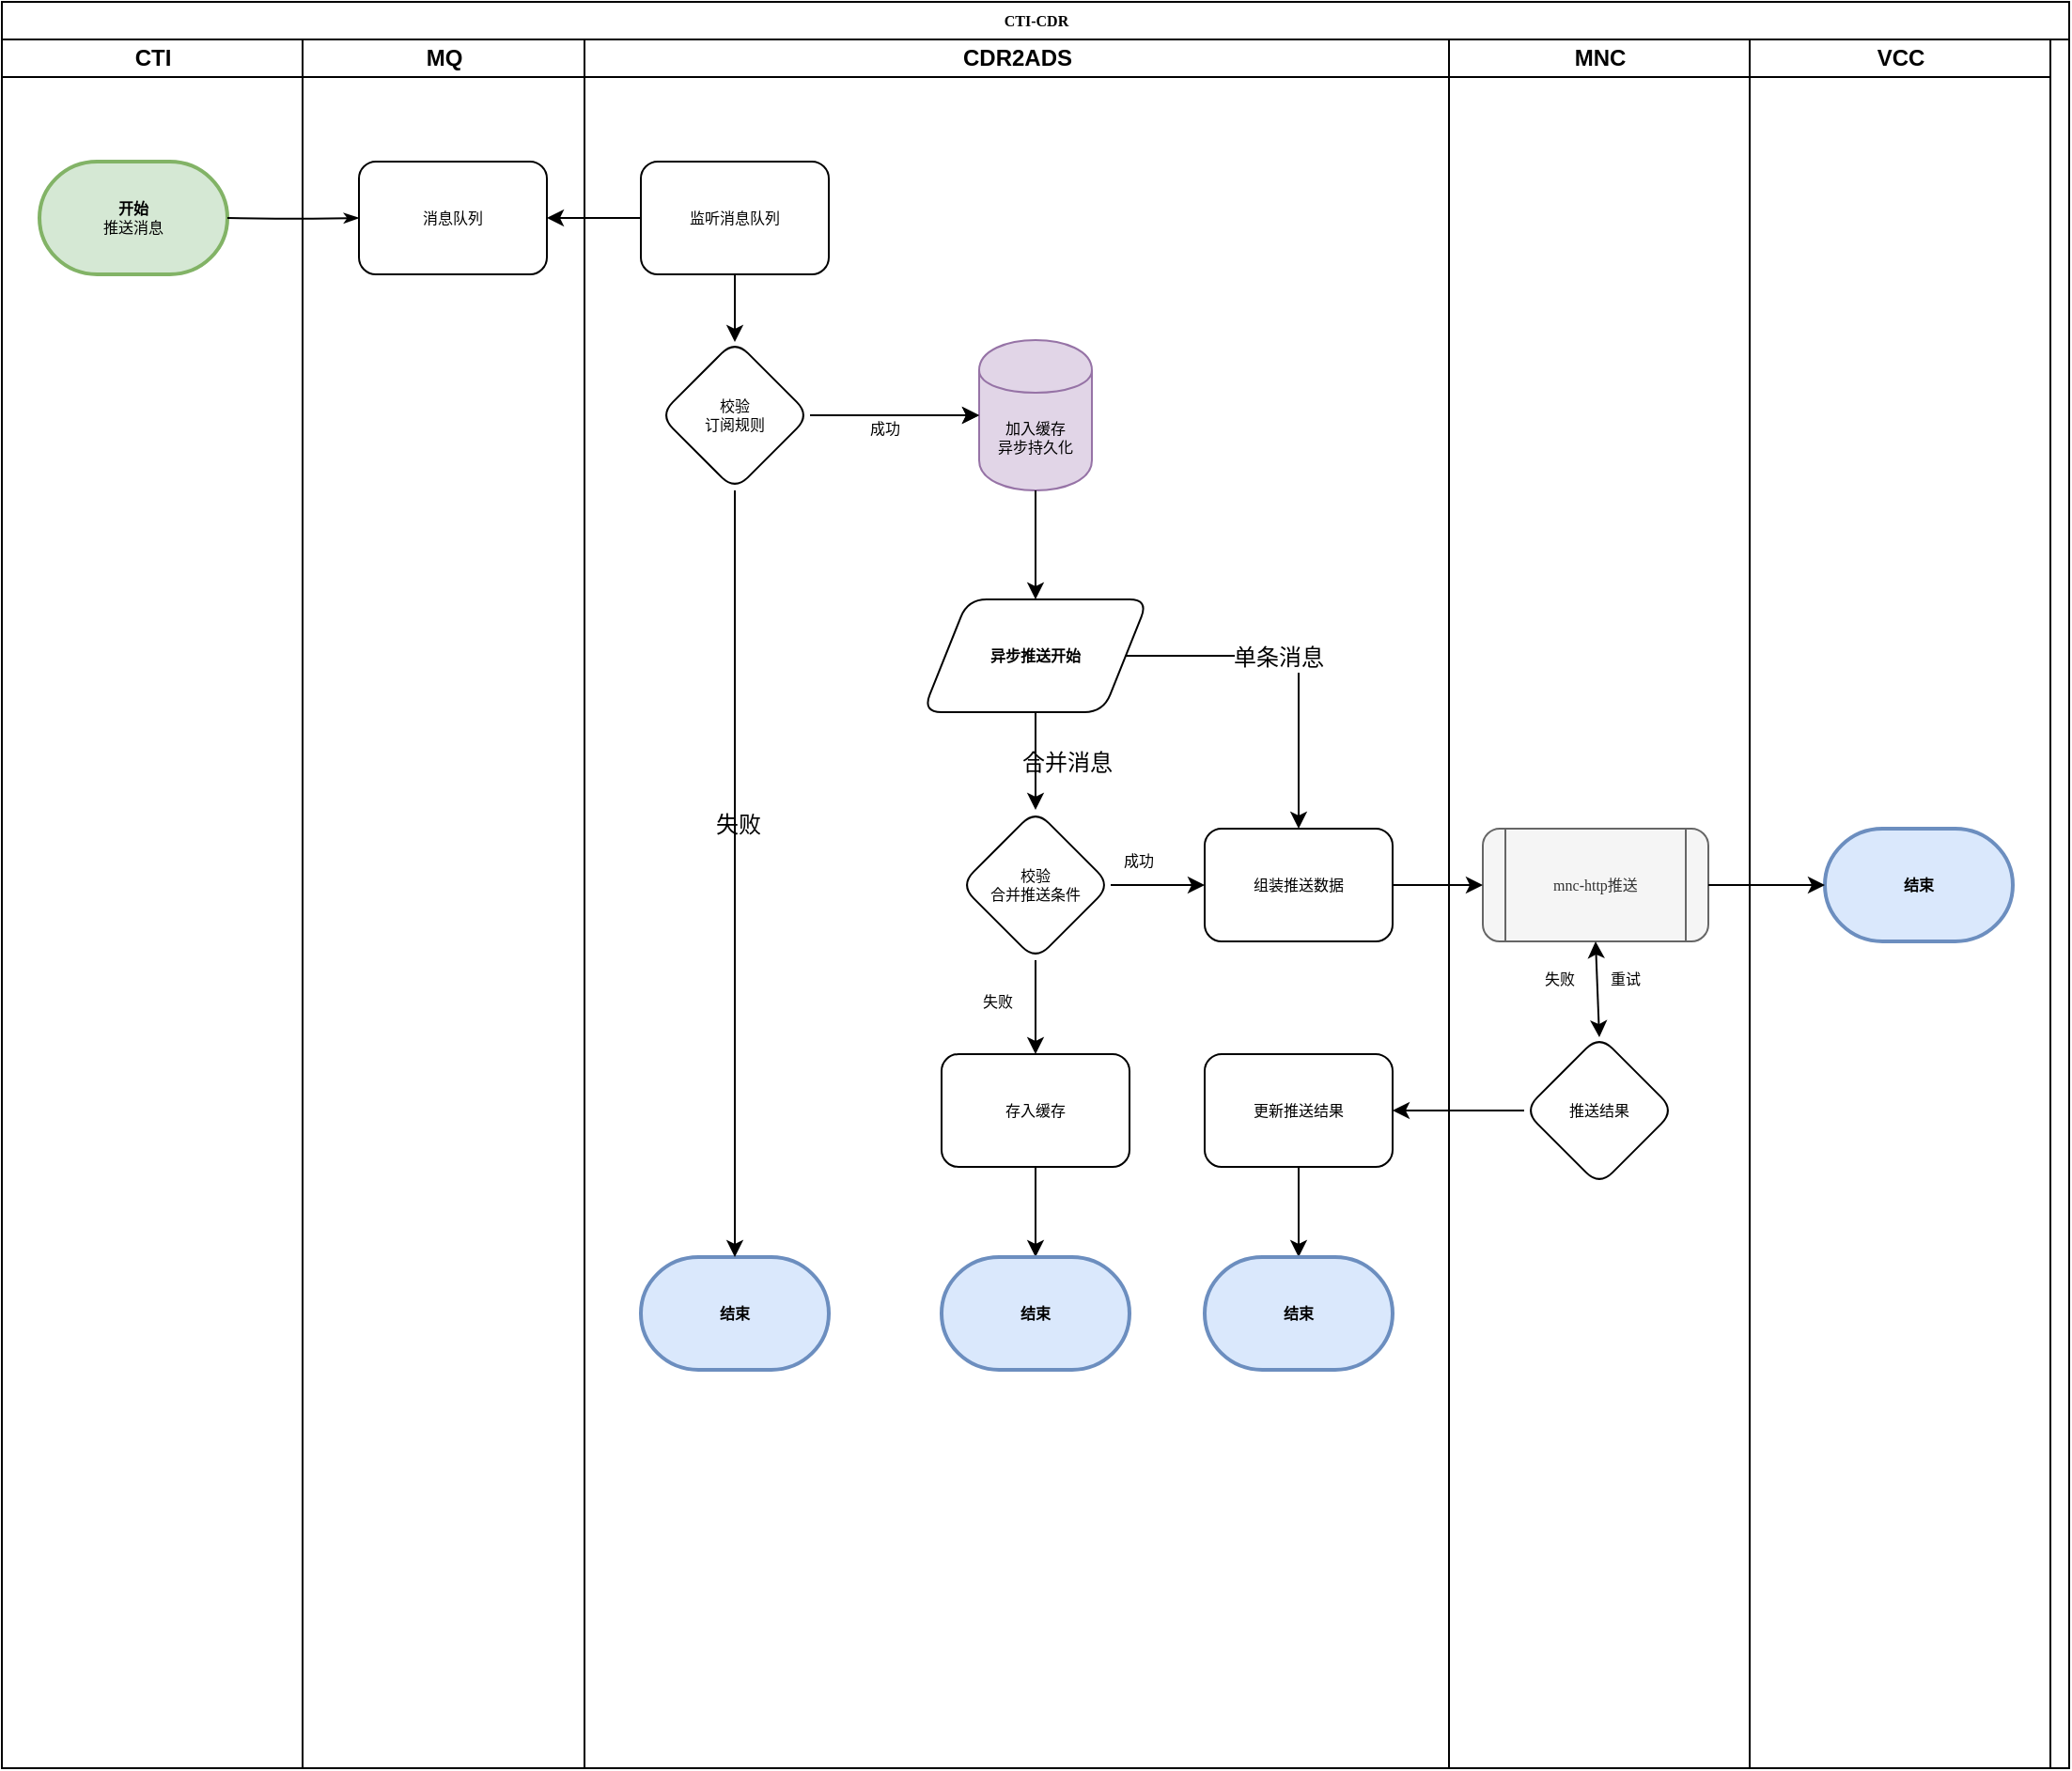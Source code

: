 <mxfile version="12.1.4" type="github" pages="1">
  <diagram name="Page-1" id="74e2e168-ea6b-b213-b513-2b3c1d86103e">
    <mxGraphModel dx="1264" dy="485" grid="1" gridSize="10" guides="1" tooltips="1" connect="1" arrows="1" fold="1" page="1" pageScale="1" pageWidth="1100" pageHeight="850" background="#ffffff" math="0" shadow="0">
      <root>
        <mxCell id="0"/>
        <mxCell id="1" parent="0"/>
        <mxCell id="77e6c97f196da883-1" value="CTI-CDR" style="swimlane;html=1;childLayout=stackLayout;startSize=20;rounded=0;shadow=0;labelBackgroundColor=none;strokeColor=#000000;strokeWidth=1;fillColor=#ffffff;fontFamily=Verdana;fontSize=8;fontColor=#000000;align=center;" parent="1" vertex="1">
          <mxGeometry x="70" y="39" width="1100" height="940" as="geometry"/>
        </mxCell>
        <mxCell id="77e6c97f196da883-2" value="CTI" style="swimlane;html=1;startSize=20;" parent="77e6c97f196da883-1" vertex="1">
          <mxGeometry y="20" width="160" height="920" as="geometry"/>
        </mxCell>
        <mxCell id="PAHui-X02Ao2DcyTZwbI-2" value="&lt;b&gt;开始&lt;/b&gt;&lt;br&gt;推送消息" style="strokeWidth=2;html=1;shape=mxgraph.flowchart.terminator;whiteSpace=wrap;rounded=1;shadow=0;fontFamily=Verdana;fontSize=8;fillColor=#d5e8d4;strokeColor=#82b366;" parent="77e6c97f196da883-2" vertex="1">
          <mxGeometry x="20" y="65" width="100" height="60" as="geometry"/>
        </mxCell>
        <mxCell id="77e6c97f196da883-26" style="edgeStyle=orthogonalEdgeStyle;rounded=1;html=1;labelBackgroundColor=none;startArrow=none;startFill=0;startSize=5;endArrow=classicThin;endFill=1;endSize=5;jettySize=auto;orthogonalLoop=1;strokeColor=#000000;strokeWidth=1;fontFamily=Verdana;fontSize=8;fontColor=#000000;" parent="77e6c97f196da883-1" target="77e6c97f196da883-11" edge="1">
          <mxGeometry relative="1" as="geometry">
            <mxPoint x="120" y="115" as="sourcePoint"/>
          </mxGeometry>
        </mxCell>
        <mxCell id="77e6c97f196da883-3" value="MQ" style="swimlane;html=1;startSize=20;" parent="77e6c97f196da883-1" vertex="1">
          <mxGeometry x="160" y="20" width="150" height="920" as="geometry"/>
        </mxCell>
        <mxCell id="77e6c97f196da883-11" value="消息队列" style="rounded=1;whiteSpace=wrap;html=1;shadow=0;labelBackgroundColor=none;strokeColor=#000000;strokeWidth=1;fillColor=#ffffff;fontFamily=Verdana;fontSize=8;fontColor=#000000;align=center;" parent="77e6c97f196da883-3" vertex="1">
          <mxGeometry x="30" y="65" width="100" height="60" as="geometry"/>
        </mxCell>
        <mxCell id="77e6c97f196da883-4" value="CDR2ADS" style="swimlane;html=1;startSize=20;" parent="77e6c97f196da883-1" vertex="1">
          <mxGeometry x="310" y="20" width="460" height="920" as="geometry"/>
        </mxCell>
        <mxCell id="PAHui-X02Ao2DcyTZwbI-20" value="" style="edgeStyle=orthogonalEdgeStyle;rounded=0;orthogonalLoop=1;jettySize=auto;html=1;fontFamily=Verdana;fontSize=8;" parent="77e6c97f196da883-4" source="77e6c97f196da883-12" edge="1">
          <mxGeometry relative="1" as="geometry">
            <mxPoint x="80" y="161" as="targetPoint"/>
          </mxGeometry>
        </mxCell>
        <mxCell id="77e6c97f196da883-12" value="监听消息队列" style="rounded=1;whiteSpace=wrap;html=1;shadow=0;labelBackgroundColor=none;strokeColor=#000000;strokeWidth=1;fillColor=#ffffff;fontFamily=Verdana;fontSize=8;fontColor=#000000;align=center;" parent="77e6c97f196da883-4" vertex="1">
          <mxGeometry x="30" y="65" width="100" height="60" as="geometry"/>
        </mxCell>
        <mxCell id="PAHui-X02Ao2DcyTZwbI-4" value="加入缓存&lt;br&gt;异步持久化" style="shape=cylinder;whiteSpace=wrap;html=1;boundedLbl=1;backgroundOutline=1;rounded=1;shadow=0;strokeWidth=1;fontFamily=Verdana;fontSize=8;fillColor=#e1d5e7;strokeColor=#9673a6;" parent="77e6c97f196da883-4" vertex="1">
          <mxGeometry x="210" y="160" width="60" height="80" as="geometry"/>
        </mxCell>
        <mxCell id="PAHui-X02Ao2DcyTZwbI-12" value="&lt;b&gt;结束&lt;/b&gt;" style="strokeWidth=2;html=1;shape=mxgraph.flowchart.terminator;whiteSpace=wrap;rounded=1;shadow=0;fontFamily=Verdana;fontSize=8;fillColor=#dae8fc;strokeColor=#6c8ebf;" parent="77e6c97f196da883-4" vertex="1">
          <mxGeometry x="30" y="648" width="100" height="60" as="geometry"/>
        </mxCell>
        <mxCell id="PAHui-X02Ao2DcyTZwbI-22" value="" style="edgeStyle=orthogonalEdgeStyle;rounded=0;orthogonalLoop=1;jettySize=auto;html=1;fontFamily=Verdana;fontSize=8;" parent="77e6c97f196da883-4" source="PAHui-X02Ao2DcyTZwbI-21" target="PAHui-X02Ao2DcyTZwbI-4" edge="1">
          <mxGeometry relative="1" as="geometry"/>
        </mxCell>
        <mxCell id="PAHui-X02Ao2DcyTZwbI-25" value="" style="edgeStyle=orthogonalEdgeStyle;rounded=0;orthogonalLoop=1;jettySize=auto;html=1;fontFamily=Verdana;fontSize=8;" parent="77e6c97f196da883-4" source="PAHui-X02Ao2DcyTZwbI-21" target="PAHui-X02Ao2DcyTZwbI-4" edge="1">
          <mxGeometry relative="1" as="geometry"/>
        </mxCell>
        <mxCell id="Ku13lfJRVUN4UdWw_vCt-4" style="edgeStyle=orthogonalEdgeStyle;rounded=0;orthogonalLoop=1;jettySize=auto;html=1;entryX=0.5;entryY=0;entryDx=0;entryDy=0;entryPerimeter=0;" edge="1" parent="77e6c97f196da883-4" source="PAHui-X02Ao2DcyTZwbI-21" target="PAHui-X02Ao2DcyTZwbI-12">
          <mxGeometry relative="1" as="geometry">
            <mxPoint x="80" y="540" as="targetPoint"/>
            <Array as="points"/>
          </mxGeometry>
        </mxCell>
        <mxCell id="PAHui-X02Ao2DcyTZwbI-21" value="校验&lt;br&gt;订阅规则" style="rhombus;whiteSpace=wrap;html=1;rounded=1;shadow=0;strokeWidth=1;fontFamily=Verdana;fontSize=8;" parent="77e6c97f196da883-4" vertex="1">
          <mxGeometry x="40" y="160" width="80" height="80" as="geometry"/>
        </mxCell>
        <mxCell id="PAHui-X02Ao2DcyTZwbI-61" value="" style="edgeStyle=orthogonalEdgeStyle;rounded=0;orthogonalLoop=1;jettySize=auto;html=1;fontFamily=Verdana;fontSize=8;" parent="77e6c97f196da883-4" source="PAHui-X02Ao2DcyTZwbI-58" target="PAHui-X02Ao2DcyTZwbI-60" edge="1">
          <mxGeometry relative="1" as="geometry"/>
        </mxCell>
        <mxCell id="PAHui-X02Ao2DcyTZwbI-64" value="" style="edgeStyle=orthogonalEdgeStyle;rounded=0;orthogonalLoop=1;jettySize=auto;html=1;fontFamily=Verdana;fontSize=8;" parent="77e6c97f196da883-4" source="PAHui-X02Ao2DcyTZwbI-58" target="PAHui-X02Ao2DcyTZwbI-63" edge="1">
          <mxGeometry relative="1" as="geometry"/>
        </mxCell>
        <mxCell id="PAHui-X02Ao2DcyTZwbI-58" value="校验&lt;br&gt;合并推送条件" style="rhombus;whiteSpace=wrap;html=1;rounded=1;shadow=0;strokeWidth=1;fontFamily=Verdana;fontSize=8;" parent="77e6c97f196da883-4" vertex="1">
          <mxGeometry x="200" y="410" width="80" height="80" as="geometry"/>
        </mxCell>
        <mxCell id="PAHui-X02Ao2DcyTZwbI-60" value="组装推送数据" style="rounded=1;whiteSpace=wrap;html=1;shadow=0;labelBackgroundColor=none;strokeColor=#000000;strokeWidth=1;fillColor=#ffffff;fontFamily=Verdana;fontSize=8;fontColor=#000000;align=center;" parent="77e6c97f196da883-4" vertex="1">
          <mxGeometry x="330" y="420" width="100" height="60" as="geometry"/>
        </mxCell>
        <mxCell id="PAHui-X02Ao2DcyTZwbI-62" value="成功" style="text;html=1;resizable=0;points=[];autosize=1;align=left;verticalAlign=top;spacingTop=-4;fontSize=8;fontFamily=Verdana;" parent="77e6c97f196da883-4" vertex="1">
          <mxGeometry x="285" y="430" width="30" height="10" as="geometry"/>
        </mxCell>
        <mxCell id="PAHui-X02Ao2DcyTZwbI-67" value="" style="edgeStyle=orthogonalEdgeStyle;rounded=0;orthogonalLoop=1;jettySize=auto;html=1;fontFamily=Verdana;fontSize=8;" parent="77e6c97f196da883-4" source="PAHui-X02Ao2DcyTZwbI-63" target="PAHui-X02Ao2DcyTZwbI-66" edge="1">
          <mxGeometry relative="1" as="geometry"/>
        </mxCell>
        <mxCell id="PAHui-X02Ao2DcyTZwbI-63" value="存入缓存" style="rounded=1;whiteSpace=wrap;html=1;shadow=0;labelBackgroundColor=none;strokeColor=#000000;strokeWidth=1;fillColor=#ffffff;fontFamily=Verdana;fontSize=8;fontColor=#000000;align=center;" parent="77e6c97f196da883-4" vertex="1">
          <mxGeometry x="190" y="540" width="100" height="60" as="geometry"/>
        </mxCell>
        <mxCell id="PAHui-X02Ao2DcyTZwbI-66" value="&lt;b&gt;结束&lt;/b&gt;" style="strokeWidth=2;html=1;shape=mxgraph.flowchart.terminator;whiteSpace=wrap;rounded=1;shadow=0;fontFamily=Verdana;fontSize=8;fillColor=#dae8fc;strokeColor=#6c8ebf;" parent="77e6c97f196da883-4" vertex="1">
          <mxGeometry x="190" y="648" width="100" height="60" as="geometry"/>
        </mxCell>
        <mxCell id="PAHui-X02Ao2DcyTZwbI-105" value="" style="edgeStyle=orthogonalEdgeStyle;rounded=0;orthogonalLoop=1;jettySize=auto;html=1;fontFamily=Verdana;fontSize=8;" parent="77e6c97f196da883-4" source="PAHui-X02Ao2DcyTZwbI-103" target="PAHui-X02Ao2DcyTZwbI-104" edge="1">
          <mxGeometry relative="1" as="geometry"/>
        </mxCell>
        <mxCell id="PAHui-X02Ao2DcyTZwbI-103" value="更新推送结果" style="rounded=1;whiteSpace=wrap;html=1;shadow=0;labelBackgroundColor=none;strokeColor=#000000;strokeWidth=1;fillColor=#ffffff;fontFamily=Verdana;fontSize=8;fontColor=#000000;align=center;" parent="77e6c97f196da883-4" vertex="1">
          <mxGeometry x="330" y="540" width="100" height="60" as="geometry"/>
        </mxCell>
        <mxCell id="PAHui-X02Ao2DcyTZwbI-104" value="&lt;b&gt;结束&lt;/b&gt;" style="strokeWidth=2;html=1;shape=mxgraph.flowchart.terminator;whiteSpace=wrap;rounded=1;shadow=0;fontFamily=Verdana;fontSize=8;fillColor=#dae8fc;strokeColor=#6c8ebf;" parent="77e6c97f196da883-4" vertex="1">
          <mxGeometry x="330" y="648" width="100" height="60" as="geometry"/>
        </mxCell>
        <mxCell id="PAHui-X02Ao2DcyTZwbI-65" value="失败" style="text;html=1;resizable=0;points=[];autosize=1;align=left;verticalAlign=top;spacingTop=-4;fontSize=8;fontFamily=Verdana;" parent="77e6c97f196da883-4" vertex="1">
          <mxGeometry x="210" y="505" width="30" height="10" as="geometry"/>
        </mxCell>
        <mxCell id="PAHui-X02Ao2DcyTZwbI-26" value="成功" style="text;html=1;resizable=0;points=[];autosize=1;align=left;verticalAlign=top;spacingTop=-4;fontSize=8;fontFamily=Verdana;" parent="77e6c97f196da883-4" vertex="1">
          <mxGeometry x="150" y="200" width="30" height="10" as="geometry"/>
        </mxCell>
        <mxCell id="77e6c97f196da883-5" value="MNC" style="swimlane;html=1;startSize=20;" parent="77e6c97f196da883-1" vertex="1">
          <mxGeometry x="770" y="20" width="160" height="920" as="geometry"/>
        </mxCell>
        <mxCell id="PAHui-X02Ao2DcyTZwbI-71" value="mnc-http推送" style="shape=process;whiteSpace=wrap;html=1;backgroundOutline=1;rounded=1;shadow=0;strokeWidth=1;fontFamily=Verdana;fontSize=8;fillColor=#f5f5f5;strokeColor=#666666;fontColor=#333333;" parent="77e6c97f196da883-5" vertex="1">
          <mxGeometry x="18" y="420" width="120" height="60" as="geometry"/>
        </mxCell>
        <mxCell id="PAHui-X02Ao2DcyTZwbI-106" value="推送结果" style="rhombus;whiteSpace=wrap;html=1;rounded=1;shadow=0;strokeWidth=1;fontFamily=Verdana;fontSize=8;" parent="77e6c97f196da883-5" vertex="1">
          <mxGeometry x="40" y="530" width="80" height="80" as="geometry"/>
        </mxCell>
        <mxCell id="PAHui-X02Ao2DcyTZwbI-112" value="重试" style="text;html=1;resizable=0;points=[];autosize=1;align=left;verticalAlign=top;spacingTop=-4;fontSize=8;fontFamily=Verdana;" parent="77e6c97f196da883-5" vertex="1">
          <mxGeometry x="84" y="493" width="30" height="10" as="geometry"/>
        </mxCell>
        <mxCell id="PAHui-X02Ao2DcyTZwbI-113" value="" style="endArrow=classic;startArrow=classic;html=1;fontFamily=Verdana;fontSize=8;entryX=0.5;entryY=1;entryDx=0;entryDy=0;" parent="77e6c97f196da883-5" target="PAHui-X02Ao2DcyTZwbI-71" edge="1">
          <mxGeometry width="50" height="50" relative="1" as="geometry">
            <mxPoint x="80" y="531" as="sourcePoint"/>
            <mxPoint x="105" y="480" as="targetPoint"/>
          </mxGeometry>
        </mxCell>
        <mxCell id="77e6c97f196da883-6" value="VCC" style="swimlane;html=1;startSize=20;" parent="77e6c97f196da883-1" vertex="1">
          <mxGeometry x="930" y="20" width="160" height="920" as="geometry"/>
        </mxCell>
        <mxCell id="PAHui-X02Ao2DcyTZwbI-99" value="&lt;b&gt;结束&lt;/b&gt;" style="strokeWidth=2;html=1;shape=mxgraph.flowchart.terminator;whiteSpace=wrap;rounded=1;shadow=0;fontFamily=Verdana;fontSize=8;fillColor=#dae8fc;strokeColor=#6c8ebf;" parent="77e6c97f196da883-6" vertex="1">
          <mxGeometry x="40" y="420" width="100" height="60" as="geometry"/>
        </mxCell>
        <mxCell id="PAHui-X02Ao2DcyTZwbI-3" value="" style="edgeStyle=orthogonalEdgeStyle;rounded=0;orthogonalLoop=1;jettySize=auto;html=1;fontFamily=Verdana;fontSize=8;" parent="77e6c97f196da883-1" source="77e6c97f196da883-12" target="77e6c97f196da883-11" edge="1">
          <mxGeometry relative="1" as="geometry"/>
        </mxCell>
        <mxCell id="PAHui-X02Ao2DcyTZwbI-72" value="" style="edgeStyle=orthogonalEdgeStyle;rounded=0;orthogonalLoop=1;jettySize=auto;html=1;fontFamily=Verdana;fontSize=8;" parent="77e6c97f196da883-1" source="PAHui-X02Ao2DcyTZwbI-60" target="PAHui-X02Ao2DcyTZwbI-71" edge="1">
          <mxGeometry relative="1" as="geometry"/>
        </mxCell>
        <mxCell id="PAHui-X02Ao2DcyTZwbI-100" value="" style="edgeStyle=orthogonalEdgeStyle;rounded=0;orthogonalLoop=1;jettySize=auto;html=1;fontFamily=Verdana;fontSize=8;" parent="77e6c97f196da883-1" source="PAHui-X02Ao2DcyTZwbI-71" target="PAHui-X02Ao2DcyTZwbI-99" edge="1">
          <mxGeometry relative="1" as="geometry"/>
        </mxCell>
        <mxCell id="PAHui-X02Ao2DcyTZwbI-107" value="" style="edgeStyle=orthogonalEdgeStyle;rounded=0;orthogonalLoop=1;jettySize=auto;html=1;fontFamily=Verdana;fontSize=8;" parent="77e6c97f196da883-1" source="PAHui-X02Ao2DcyTZwbI-106" target="PAHui-X02Ao2DcyTZwbI-103" edge="1">
          <mxGeometry relative="1" as="geometry"/>
        </mxCell>
        <mxCell id="PAHui-X02Ao2DcyTZwbI-59" value="" style="edgeStyle=orthogonalEdgeStyle;rounded=0;orthogonalLoop=1;jettySize=auto;html=1;fontFamily=Verdana;fontSize=8;" parent="1" source="PAHui-X02Ao2DcyTZwbI-56" target="PAHui-X02Ao2DcyTZwbI-58" edge="1">
          <mxGeometry relative="1" as="geometry"/>
        </mxCell>
        <mxCell id="Ku13lfJRVUN4UdWw_vCt-7" style="edgeStyle=orthogonalEdgeStyle;rounded=0;orthogonalLoop=1;jettySize=auto;html=1;entryX=0.5;entryY=0;entryDx=0;entryDy=0;" edge="1" parent="1" source="PAHui-X02Ao2DcyTZwbI-56" target="PAHui-X02Ao2DcyTZwbI-60">
          <mxGeometry relative="1" as="geometry"/>
        </mxCell>
        <mxCell id="Ku13lfJRVUN4UdWw_vCt-10" value="单条消息" style="text;html=1;resizable=0;points=[];align=center;verticalAlign=middle;labelBackgroundColor=#ffffff;" vertex="1" connectable="0" parent="Ku13lfJRVUN4UdWw_vCt-7">
          <mxGeometry x="-0.126" y="-1" relative="1" as="geometry">
            <mxPoint as="offset"/>
          </mxGeometry>
        </mxCell>
        <mxCell id="PAHui-X02Ao2DcyTZwbI-56" value="&lt;b&gt;异步推送开始&lt;/b&gt;" style="shape=parallelogram;perimeter=parallelogramPerimeter;whiteSpace=wrap;html=1;rounded=1;shadow=0;strokeWidth=1;fontFamily=Verdana;fontSize=8;" parent="1" vertex="1">
          <mxGeometry x="560" y="357" width="120" height="60" as="geometry"/>
        </mxCell>
        <mxCell id="PAHui-X02Ao2DcyTZwbI-111" value="失败" style="text;html=1;resizable=0;points=[];autosize=1;align=left;verticalAlign=top;spacingTop=-4;fontSize=8;fontFamily=Verdana;" parent="1" vertex="1">
          <mxGeometry x="889" y="552" width="30" height="10" as="geometry"/>
        </mxCell>
        <mxCell id="Ku13lfJRVUN4UdWw_vCt-1" value="" style="edgeStyle=orthogonalEdgeStyle;rounded=0;orthogonalLoop=1;jettySize=auto;html=1;" edge="1" parent="1" source="PAHui-X02Ao2DcyTZwbI-4" target="PAHui-X02Ao2DcyTZwbI-56">
          <mxGeometry relative="1" as="geometry"/>
        </mxCell>
        <mxCell id="Ku13lfJRVUN4UdWw_vCt-6" value="失败" style="text;html=1;resizable=0;points=[];autosize=1;align=left;verticalAlign=top;spacingTop=-4;" vertex="1" parent="1">
          <mxGeometry x="448" y="467" width="40" height="20" as="geometry"/>
        </mxCell>
        <mxCell id="Ku13lfJRVUN4UdWw_vCt-9" value="合并消息" style="text;html=1;resizable=0;points=[];autosize=1;align=left;verticalAlign=top;spacingTop=-4;" vertex="1" parent="1">
          <mxGeometry x="611" y="434" width="60" height="20" as="geometry"/>
        </mxCell>
      </root>
    </mxGraphModel>
  </diagram>
</mxfile>
